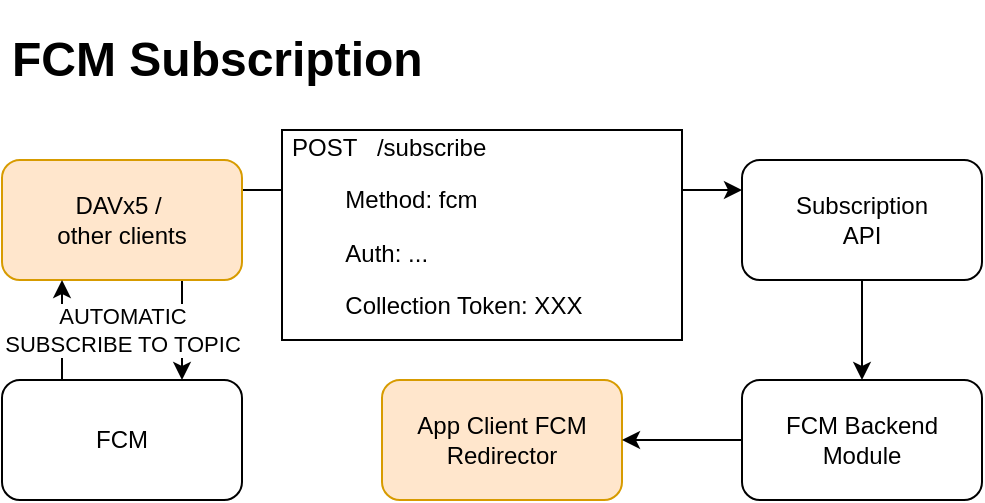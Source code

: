 <mxfile version="22.0.2" type="device">
  <diagram name="Page-1" id="kwHvqf6NVaBIRPHyNo_C">
    <mxGraphModel dx="2284" dy="759" grid="1" gridSize="10" guides="1" tooltips="1" connect="1" arrows="1" fold="1" page="1" pageScale="1" pageWidth="850" pageHeight="1100" math="0" shadow="0">
      <root>
        <mxCell id="0" />
        <mxCell id="1" parent="0" />
        <mxCell id="naM5wt7LKblsphM5P7in-1" value="&lt;h1&gt;FCM Subscription&lt;br&gt;&lt;/h1&gt;" style="text;html=1;strokeColor=none;fillColor=none;spacing=5;spacingTop=-20;whiteSpace=wrap;overflow=hidden;rounded=0;" vertex="1" parent="1">
          <mxGeometry x="-690" y="420" width="310" height="40" as="geometry" />
        </mxCell>
        <mxCell id="naM5wt7LKblsphM5P7in-2" value="App Client FCM&lt;br&gt;Redirector" style="rounded=1;whiteSpace=wrap;html=1;fillColor=#ffe6cc;strokeColor=#d79b00;" vertex="1" parent="1">
          <mxGeometry x="-500" y="600" width="120" height="60" as="geometry" />
        </mxCell>
        <mxCell id="naM5wt7LKblsphM5P7in-3" style="edgeStyle=orthogonalEdgeStyle;rounded=0;orthogonalLoop=1;jettySize=auto;html=1;exitX=0.5;exitY=1;exitDx=0;exitDy=0;entryX=0.5;entryY=0;entryDx=0;entryDy=0;" edge="1" parent="1" source="naM5wt7LKblsphM5P7in-4" target="naM5wt7LKblsphM5P7in-10">
          <mxGeometry relative="1" as="geometry" />
        </mxCell>
        <mxCell id="naM5wt7LKblsphM5P7in-4" value="Subscription&lt;br&gt;API" style="rounded=1;whiteSpace=wrap;html=1;" vertex="1" parent="1">
          <mxGeometry x="-320" y="490" width="120" height="60" as="geometry" />
        </mxCell>
        <mxCell id="naM5wt7LKblsphM5P7in-5" style="edgeStyle=orthogonalEdgeStyle;rounded=0;orthogonalLoop=1;jettySize=auto;html=1;exitX=1;exitY=0.25;exitDx=0;exitDy=0;entryX=0;entryY=0.25;entryDx=0;entryDy=0;" edge="1" parent="1" source="naM5wt7LKblsphM5P7in-7" target="naM5wt7LKblsphM5P7in-4">
          <mxGeometry relative="1" as="geometry">
            <Array as="points">
              <mxPoint x="-450" y="505" />
              <mxPoint x="-450" y="505" />
            </Array>
          </mxGeometry>
        </mxCell>
        <mxCell id="naM5wt7LKblsphM5P7in-6" style="edgeStyle=orthogonalEdgeStyle;rounded=0;orthogonalLoop=1;jettySize=auto;html=1;exitX=0.75;exitY=1;exitDx=0;exitDy=0;entryX=0.75;entryY=0;entryDx=0;entryDy=0;" edge="1" parent="1" source="naM5wt7LKblsphM5P7in-7" target="naM5wt7LKblsphM5P7in-14">
          <mxGeometry relative="1" as="geometry" />
        </mxCell>
        <mxCell id="naM5wt7LKblsphM5P7in-7" value="&lt;div&gt;DAVx5 /&amp;nbsp;&lt;/div&gt;&lt;div&gt;other clients&lt;/div&gt;" style="rounded=1;whiteSpace=wrap;html=1;fillColor=#ffe6cc;strokeColor=#d79b00;" vertex="1" parent="1">
          <mxGeometry x="-690" y="490" width="120" height="60" as="geometry" />
        </mxCell>
        <mxCell id="naM5wt7LKblsphM5P7in-8" value="&lt;p&gt;POST &amp;nbsp; /subscribe&amp;nbsp;&lt;/p&gt;&lt;p&gt;&lt;span style=&quot;white-space: pre;&quot;&gt;&#x9;&lt;/span&gt;Method: fcm &lt;br&gt;&lt;/p&gt;&lt;p&gt;&lt;span style=&quot;white-space: pre;&quot;&gt;&#x9;&lt;/span&gt;Auth: ...&lt;/p&gt;&lt;p&gt;&lt;span style=&quot;white-space: pre;&quot;&gt;&#x9;Collection Token&lt;/span&gt;: XXX&lt;/p&gt;" style="text;html=1;strokeColor=default;fillColor=default;spacing=5;spacingTop=-20;whiteSpace=wrap;overflow=hidden;rounded=0;" vertex="1" parent="1">
          <mxGeometry x="-550" y="475" width="200" height="105" as="geometry" />
        </mxCell>
        <mxCell id="naM5wt7LKblsphM5P7in-9" style="edgeStyle=orthogonalEdgeStyle;rounded=0;orthogonalLoop=1;jettySize=auto;html=1;exitX=0;exitY=0.5;exitDx=0;exitDy=0;entryX=1;entryY=0.5;entryDx=0;entryDy=0;" edge="1" parent="1" source="naM5wt7LKblsphM5P7in-10" target="naM5wt7LKblsphM5P7in-2">
          <mxGeometry relative="1" as="geometry" />
        </mxCell>
        <mxCell id="naM5wt7LKblsphM5P7in-10" value="&lt;div&gt;FCM Backend&lt;/div&gt;&lt;div&gt;Module&lt;/div&gt;" style="rounded=1;whiteSpace=wrap;html=1;" vertex="1" parent="1">
          <mxGeometry x="-320" y="600" width="120" height="60" as="geometry" />
        </mxCell>
        <mxCell id="naM5wt7LKblsphM5P7in-11" style="edgeStyle=orthogonalEdgeStyle;rounded=0;orthogonalLoop=1;jettySize=auto;html=1;exitX=0.25;exitY=0;exitDx=0;exitDy=0;entryX=0.25;entryY=1;entryDx=0;entryDy=0;" edge="1" parent="1" source="naM5wt7LKblsphM5P7in-14" target="naM5wt7LKblsphM5P7in-7">
          <mxGeometry relative="1" as="geometry" />
        </mxCell>
        <mxCell id="naM5wt7LKblsphM5P7in-12" value="Text" style="edgeLabel;html=1;align=center;verticalAlign=middle;resizable=0;points=[];" vertex="1" connectable="0" parent="naM5wt7LKblsphM5P7in-11">
          <mxGeometry x="0.009" y="-1" relative="1" as="geometry">
            <mxPoint as="offset" />
          </mxGeometry>
        </mxCell>
        <mxCell id="naM5wt7LKblsphM5P7in-13" value="AUTOMATIC&lt;br&gt;&lt;div&gt;SUBSCRIBE TO TOPIC&lt;/div&gt;" style="edgeLabel;html=1;align=center;verticalAlign=middle;resizable=0;points=[];" vertex="1" connectable="0" parent="naM5wt7LKblsphM5P7in-11">
          <mxGeometry x="0.009" y="-5" relative="1" as="geometry">
            <mxPoint x="25" as="offset" />
          </mxGeometry>
        </mxCell>
        <mxCell id="naM5wt7LKblsphM5P7in-14" value="FCM" style="rounded=1;whiteSpace=wrap;html=1;" vertex="1" parent="1">
          <mxGeometry x="-690" y="600" width="120" height="60" as="geometry" />
        </mxCell>
      </root>
    </mxGraphModel>
  </diagram>
</mxfile>
